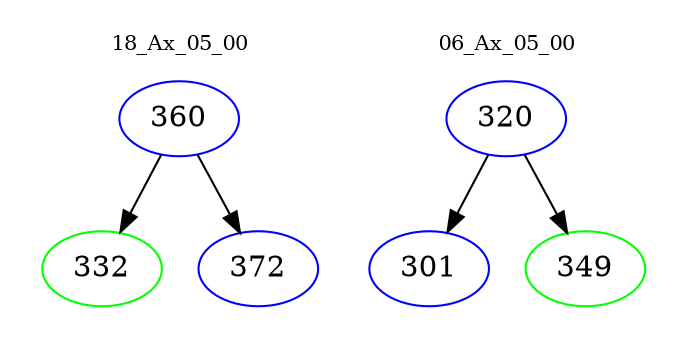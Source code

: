 digraph{
subgraph cluster_0 {
color = white
label = "18_Ax_05_00";
fontsize=10;
T0_360 [label="360", color="blue"]
T0_360 -> T0_332 [color="black"]
T0_332 [label="332", color="green"]
T0_360 -> T0_372 [color="black"]
T0_372 [label="372", color="blue"]
}
subgraph cluster_1 {
color = white
label = "06_Ax_05_00";
fontsize=10;
T1_320 [label="320", color="blue"]
T1_320 -> T1_301 [color="black"]
T1_301 [label="301", color="blue"]
T1_320 -> T1_349 [color="black"]
T1_349 [label="349", color="green"]
}
}
